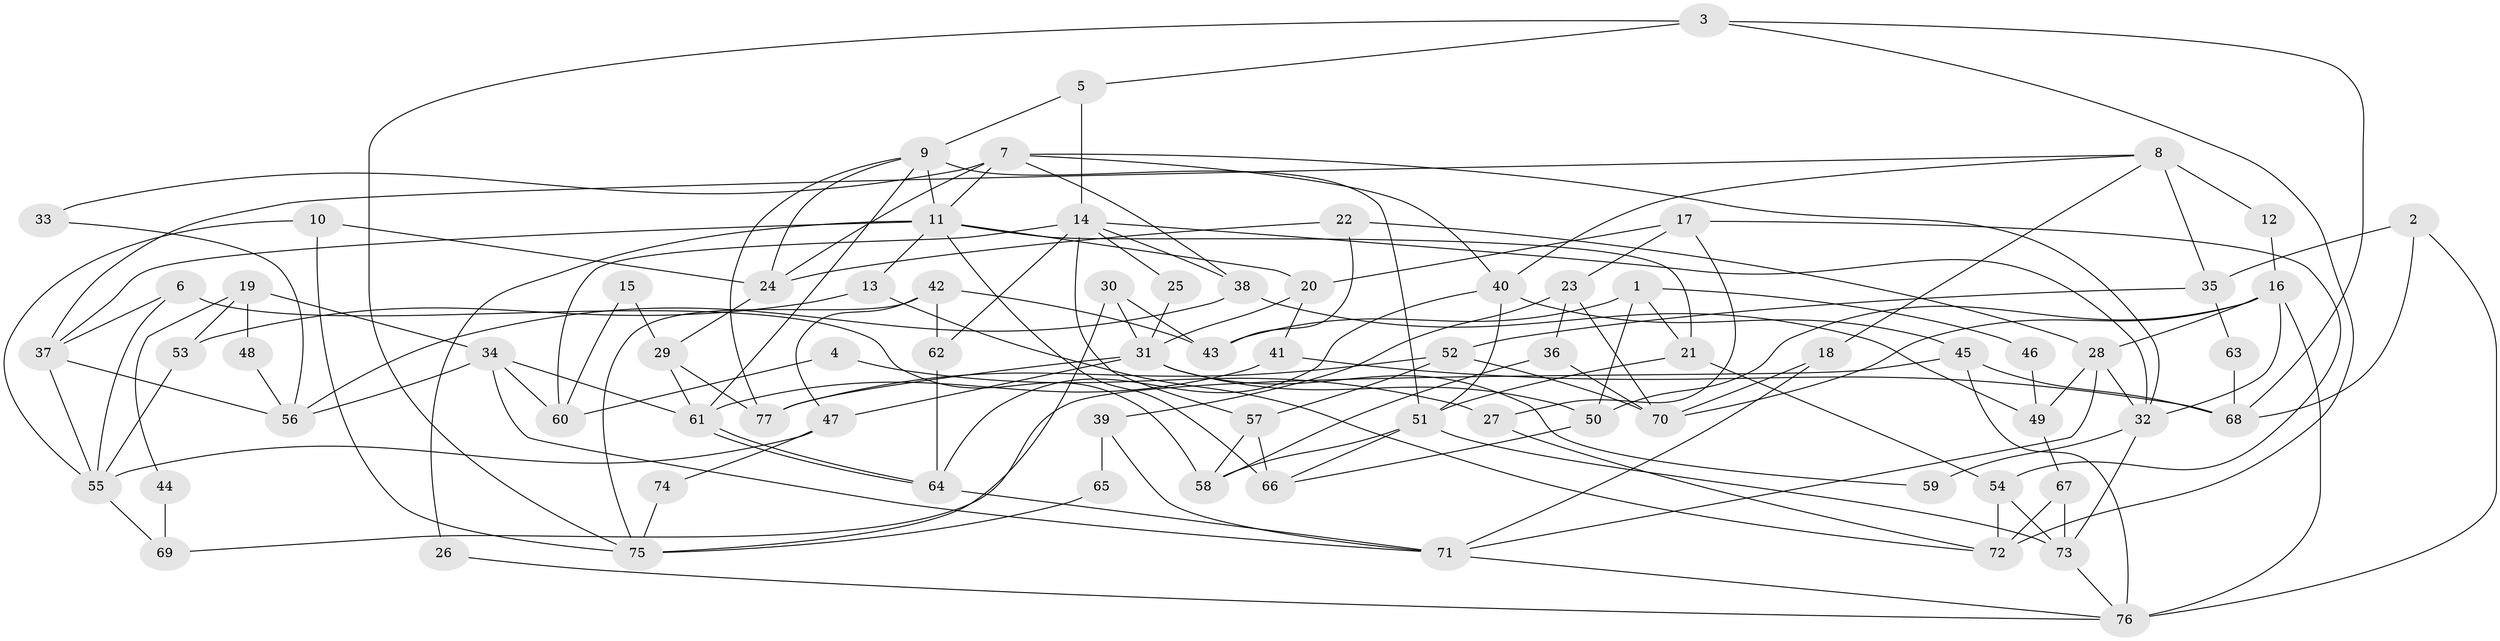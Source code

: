 // coarse degree distribution, {6: 0.22580645161290322, 7: 0.06451612903225806, 5: 0.22580645161290322, 4: 0.22580645161290322, 11: 0.0967741935483871, 8: 0.03225806451612903, 2: 0.03225806451612903, 12: 0.03225806451612903, 3: 0.06451612903225806}
// Generated by graph-tools (version 1.1) at 2025/37/03/04/25 23:37:07]
// undirected, 77 vertices, 154 edges
graph export_dot {
  node [color=gray90,style=filled];
  1;
  2;
  3;
  4;
  5;
  6;
  7;
  8;
  9;
  10;
  11;
  12;
  13;
  14;
  15;
  16;
  17;
  18;
  19;
  20;
  21;
  22;
  23;
  24;
  25;
  26;
  27;
  28;
  29;
  30;
  31;
  32;
  33;
  34;
  35;
  36;
  37;
  38;
  39;
  40;
  41;
  42;
  43;
  44;
  45;
  46;
  47;
  48;
  49;
  50;
  51;
  52;
  53;
  54;
  55;
  56;
  57;
  58;
  59;
  60;
  61;
  62;
  63;
  64;
  65;
  66;
  67;
  68;
  69;
  70;
  71;
  72;
  73;
  74;
  75;
  76;
  77;
  1 -- 43;
  1 -- 50;
  1 -- 21;
  1 -- 46;
  2 -- 35;
  2 -- 76;
  2 -- 68;
  3 -- 68;
  3 -- 75;
  3 -- 5;
  3 -- 72;
  4 -- 27;
  4 -- 60;
  5 -- 9;
  5 -- 14;
  6 -- 55;
  6 -- 37;
  6 -- 58;
  7 -- 40;
  7 -- 11;
  7 -- 24;
  7 -- 32;
  7 -- 33;
  7 -- 38;
  8 -- 37;
  8 -- 40;
  8 -- 12;
  8 -- 18;
  8 -- 35;
  9 -- 61;
  9 -- 24;
  9 -- 11;
  9 -- 51;
  9 -- 77;
  10 -- 24;
  10 -- 75;
  10 -- 55;
  11 -- 21;
  11 -- 13;
  11 -- 20;
  11 -- 26;
  11 -- 37;
  11 -- 66;
  12 -- 16;
  13 -- 72;
  13 -- 53;
  14 -- 38;
  14 -- 25;
  14 -- 32;
  14 -- 57;
  14 -- 60;
  14 -- 62;
  15 -- 29;
  15 -- 60;
  16 -- 50;
  16 -- 32;
  16 -- 28;
  16 -- 70;
  16 -- 76;
  17 -- 54;
  17 -- 23;
  17 -- 20;
  17 -- 27;
  18 -- 71;
  18 -- 70;
  19 -- 34;
  19 -- 53;
  19 -- 44;
  19 -- 48;
  20 -- 31;
  20 -- 41;
  21 -- 51;
  21 -- 54;
  22 -- 24;
  22 -- 28;
  22 -- 43;
  23 -- 36;
  23 -- 70;
  23 -- 39;
  24 -- 29;
  25 -- 31;
  26 -- 76;
  27 -- 72;
  28 -- 32;
  28 -- 49;
  28 -- 71;
  29 -- 61;
  29 -- 77;
  30 -- 31;
  30 -- 43;
  30 -- 75;
  31 -- 77;
  31 -- 47;
  31 -- 50;
  31 -- 59;
  32 -- 59;
  32 -- 73;
  33 -- 56;
  34 -- 61;
  34 -- 71;
  34 -- 56;
  34 -- 60;
  35 -- 52;
  35 -- 63;
  36 -- 70;
  36 -- 58;
  37 -- 56;
  37 -- 55;
  38 -- 49;
  38 -- 56;
  39 -- 71;
  39 -- 65;
  40 -- 51;
  40 -- 64;
  40 -- 45;
  41 -- 68;
  41 -- 61;
  42 -- 47;
  42 -- 62;
  42 -- 43;
  42 -- 75;
  44 -- 69;
  45 -- 76;
  45 -- 68;
  45 -- 69;
  46 -- 49;
  47 -- 55;
  47 -- 74;
  48 -- 56;
  49 -- 67;
  50 -- 66;
  51 -- 66;
  51 -- 58;
  51 -- 73;
  52 -- 70;
  52 -- 57;
  52 -- 77;
  53 -- 55;
  54 -- 73;
  54 -- 72;
  55 -- 69;
  57 -- 58;
  57 -- 66;
  61 -- 64;
  61 -- 64;
  62 -- 64;
  63 -- 68;
  64 -- 71;
  65 -- 75;
  67 -- 73;
  67 -- 72;
  71 -- 76;
  73 -- 76;
  74 -- 75;
}
